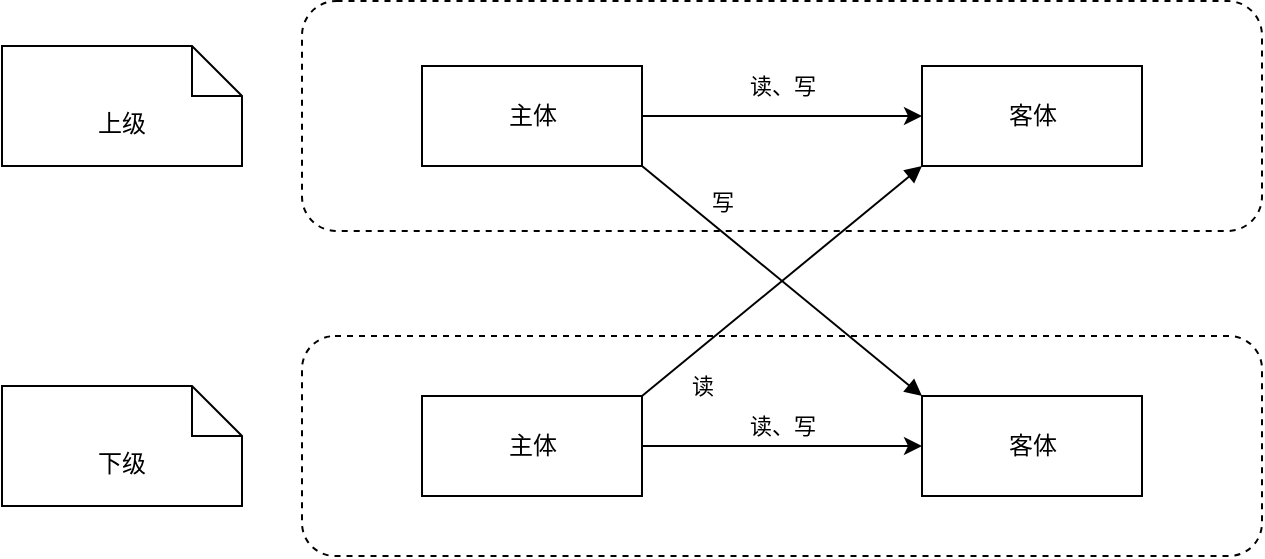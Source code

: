 <mxfile version="14.6.6" type="device"><diagram name="Page-1" id="e7e014a7-5840-1c2e-5031-d8a46d1fe8dd"><mxGraphModel dx="1038" dy="500" grid="1" gridSize="10" guides="1" tooltips="1" connect="1" arrows="1" fold="1" page="1" pageScale="1" pageWidth="1169" pageHeight="826" background="#ffffff" math="0" shadow="0"><root><mxCell id="0"/><mxCell id="1" parent="0"/><mxCell id="iyc4k9p4KR_601eKIKcL-45" value="" style="rounded=1;whiteSpace=wrap;html=1;dashed=1;" vertex="1" parent="1"><mxGeometry x="250" y="317.5" width="480" height="115" as="geometry"/></mxCell><mxCell id="iyc4k9p4KR_601eKIKcL-44" value="" style="edgeStyle=orthogonalEdgeStyle;rounded=0;orthogonalLoop=1;jettySize=auto;html=1;" edge="1" parent="1" source="iyc4k9p4KR_601eKIKcL-41" target="iyc4k9p4KR_601eKIKcL-43"><mxGeometry relative="1" as="geometry"/></mxCell><mxCell id="iyc4k9p4KR_601eKIKcL-59" value="读、写" style="edgeLabel;html=1;align=center;verticalAlign=middle;resizable=0;points=[];" vertex="1" connectable="0" parent="iyc4k9p4KR_601eKIKcL-44"><mxGeometry x="-0.183" y="-1" relative="1" as="geometry"><mxPoint x="13" y="-16" as="offset"/></mxGeometry></mxCell><mxCell id="iyc4k9p4KR_601eKIKcL-41" value="主体" style="html=1;" vertex="1" parent="1"><mxGeometry x="310" y="350" width="110" height="50" as="geometry"/></mxCell><mxCell id="iyc4k9p4KR_601eKIKcL-43" value="客体" style="html=1;" vertex="1" parent="1"><mxGeometry x="560" y="350" width="110" height="50" as="geometry"/></mxCell><mxCell id="iyc4k9p4KR_601eKIKcL-48" value="上级" style="shape=note2;boundedLbl=1;whiteSpace=wrap;html=1;size=25;verticalAlign=top;align=center;" vertex="1" parent="1"><mxGeometry x="100" y="340" width="120" height="60" as="geometry"/></mxCell><mxCell id="iyc4k9p4KR_601eKIKcL-49" value="下级" style="shape=note2;boundedLbl=1;whiteSpace=wrap;html=1;size=25;verticalAlign=top;align=center;" vertex="1" parent="1"><mxGeometry x="100" y="510" width="120" height="60" as="geometry"/></mxCell><mxCell id="iyc4k9p4KR_601eKIKcL-50" value="" style="rounded=1;whiteSpace=wrap;html=1;dashed=1;" vertex="1" parent="1"><mxGeometry x="250" y="485" width="480" height="110" as="geometry"/></mxCell><mxCell id="iyc4k9p4KR_601eKIKcL-51" value="" style="edgeStyle=orthogonalEdgeStyle;rounded=0;orthogonalLoop=1;jettySize=auto;html=1;" edge="1" parent="1" source="iyc4k9p4KR_601eKIKcL-52" target="iyc4k9p4KR_601eKIKcL-53"><mxGeometry relative="1" as="geometry"/></mxCell><mxCell id="iyc4k9p4KR_601eKIKcL-60" value="读、写" style="edgeLabel;html=1;align=center;verticalAlign=middle;resizable=0;points=[];" vertex="1" connectable="0" parent="iyc4k9p4KR_601eKIKcL-51"><mxGeometry x="-0.169" y="1" relative="1" as="geometry"><mxPoint x="12" y="-9" as="offset"/></mxGeometry></mxCell><mxCell id="iyc4k9p4KR_601eKIKcL-52" value="主体" style="html=1;" vertex="1" parent="1"><mxGeometry x="310" y="515" width="110" height="50" as="geometry"/></mxCell><mxCell id="iyc4k9p4KR_601eKIKcL-53" value="客体" style="html=1;" vertex="1" parent="1"><mxGeometry x="560" y="515" width="110" height="50" as="geometry"/></mxCell><mxCell id="iyc4k9p4KR_601eKIKcL-54" value="" style="html=1;verticalAlign=bottom;endArrow=block;exitX=1;exitY=1;exitDx=0;exitDy=0;entryX=0;entryY=0;entryDx=0;entryDy=0;" edge="1" parent="1" source="iyc4k9p4KR_601eKIKcL-41" target="iyc4k9p4KR_601eKIKcL-53"><mxGeometry width="80" relative="1" as="geometry"><mxPoint x="490" y="490" as="sourcePoint"/><mxPoint x="570" y="490" as="targetPoint"/></mxGeometry></mxCell><mxCell id="iyc4k9p4KR_601eKIKcL-57" value="写" style="edgeLabel;html=1;align=center;verticalAlign=middle;resizable=0;points=[];" vertex="1" connectable="0" parent="iyc4k9p4KR_601eKIKcL-54"><mxGeometry x="-0.697" relative="1" as="geometry"><mxPoint x="19" as="offset"/></mxGeometry></mxCell><mxCell id="iyc4k9p4KR_601eKIKcL-56" value="" style="html=1;verticalAlign=bottom;endArrow=block;exitX=1;exitY=0;exitDx=0;exitDy=0;entryX=0;entryY=1;entryDx=0;entryDy=0;" edge="1" parent="1" source="iyc4k9p4KR_601eKIKcL-52" target="iyc4k9p4KR_601eKIKcL-43"><mxGeometry width="80" relative="1" as="geometry"><mxPoint x="490" y="490" as="sourcePoint"/><mxPoint x="570" y="490" as="targetPoint"/></mxGeometry></mxCell><mxCell id="iyc4k9p4KR_601eKIKcL-58" value="读" style="edgeLabel;html=1;align=center;verticalAlign=middle;resizable=0;points=[];" vertex="1" connectable="0" parent="iyc4k9p4KR_601eKIKcL-56"><mxGeometry x="-0.37" relative="1" as="geometry"><mxPoint x="-14" y="31" as="offset"/></mxGeometry></mxCell></root></mxGraphModel></diagram></mxfile>